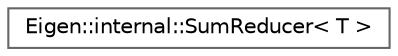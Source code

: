digraph "类继承关系图"
{
 // LATEX_PDF_SIZE
  bgcolor="transparent";
  edge [fontname=Helvetica,fontsize=10,labelfontname=Helvetica,labelfontsize=10];
  node [fontname=Helvetica,fontsize=10,shape=box,height=0.2,width=0.4];
  rankdir="LR";
  Node0 [id="Node000000",label="Eigen::internal::SumReducer\< T \>",height=0.2,width=0.4,color="grey40", fillcolor="white", style="filled",URL="$struct_eigen_1_1internal_1_1_sum_reducer.html",tooltip=" "];
}
